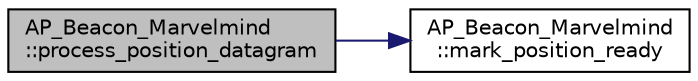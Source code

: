 digraph "AP_Beacon_Marvelmind::process_position_datagram"
{
 // INTERACTIVE_SVG=YES
  edge [fontname="Helvetica",fontsize="10",labelfontname="Helvetica",labelfontsize="10"];
  node [fontname="Helvetica",fontsize="10",shape=record];
  rankdir="LR";
  Node1 [label="AP_Beacon_Marvelmind\l::process_position_datagram",height=0.2,width=0.4,color="black", fillcolor="grey75", style="filled", fontcolor="black"];
  Node1 -> Node2 [color="midnightblue",fontsize="10",style="solid",fontname="Helvetica"];
  Node2 [label="AP_Beacon_Marvelmind\l::mark_position_ready",height=0.2,width=0.4,color="black", fillcolor="white", style="filled",URL="$classAP__Beacon__Marvelmind.html#abd006f2ce2889f4e99a15a571288eccb"];
}
